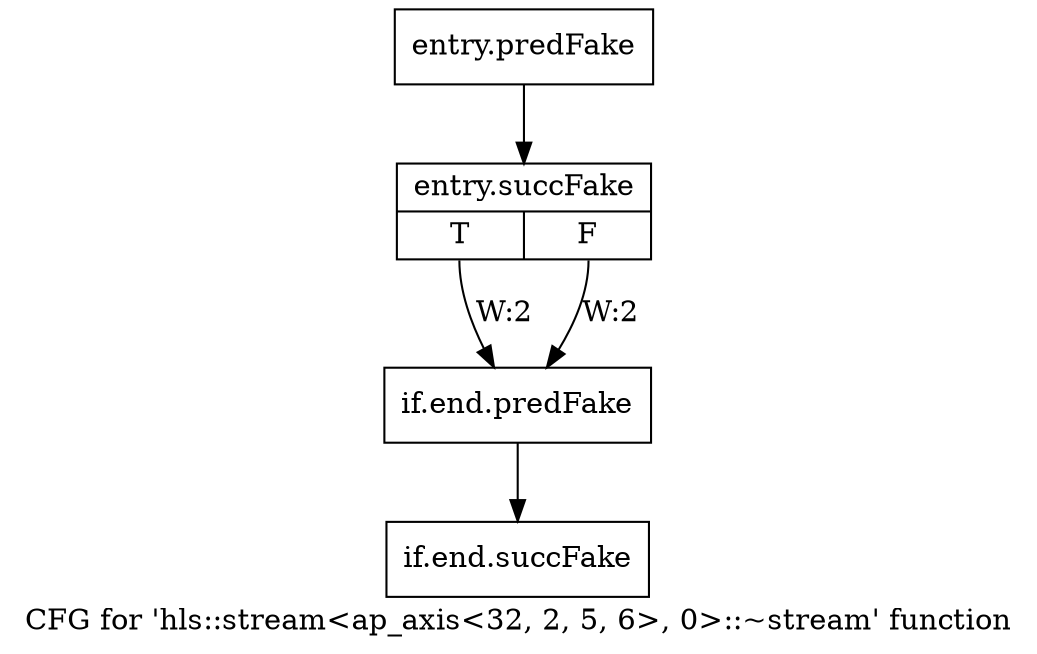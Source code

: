 digraph "CFG for 'hls::stream\<ap_axis\<32, 2, 5, 6\>, 0\>::~stream' function" {
	label="CFG for 'hls::stream\<ap_axis\<32, 2, 5, 6\>, 0\>::~stream' function";

	Node0x47420c0 [shape=record,filename="",linenumber="",label="{entry.predFake}"];
	Node0x47420c0 -> Node0x47809f0[ callList="" memoryops="" filename="/proj/xbuilds/2019.2_0801_1/installs/lin64/Scout/HEAD/include/hls_stream.h"];
	Node0x47809f0 [shape=record,filename="/proj/xbuilds/2019.2_0801_1/installs/lin64/Scout/HEAD/include/hls_stream.h",linenumber="121",label="{entry.succFake|{<s0>T|<s1>F}}"];
	Node0x47809f0:s0 -> Node0x47940a0[label="W:2"];
	Node0x47809f0:s1 -> Node0x47940a0[label="W:2" callList="" memoryops="" filename="/proj/xbuilds/2019.2_0801_1/installs/lin64/Scout/HEAD/include/hls_stream.h"];
	Node0x47940a0 [shape=record,filename="/proj/xbuilds/2019.2_0801_1/installs/lin64/Scout/HEAD/include/hls_stream.h",linenumber="129",label="{if.end.predFake}"];
	Node0x47940a0 -> Node0x4781420[ callList="" memoryops="" filename="/proj/xbuilds/2019.2_0801_1/installs/lin64/Scout/HEAD/include/hls_stream.h"];
	Node0x4781420 [shape=record,filename="/proj/xbuilds/2019.2_0801_1/installs/lin64/Scout/HEAD/include/hls_stream.h",linenumber="129",label="{if.end.succFake}"];
}
